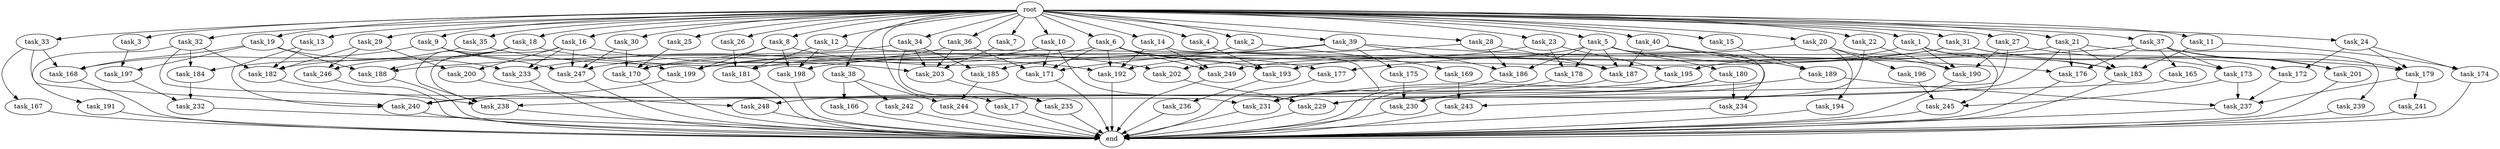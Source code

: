 digraph G {
  task_12 [size="2.048000"];
  task_199 [size="3728031612.928000"];
  task_36 [size="2.048000"];
  task_180 [size="154618822.656000"];
  task_19 [size="2.048000"];
  task_249 [size="2611340115.968000"];
  task_196 [size="154618822.656000"];
  root [size="0.000000"];
  task_10 [size="2.048000"];
  task_168 [size="2370821947.392000"];
  task_18 [size="2.048000"];
  task_1 [size="2.048000"];
  task_189 [size="704374636.544000"];
  task_183 [size="1597727834.112000"];
  task_4 [size="2.048000"];
  task_33 [size="2.048000"];
  task_235 [size="1546188226.560000"];
  task_234 [size="1872605741.056000"];
  task_8 [size="2.048000"];
  task_15 [size="2.048000"];
  task_5 [size="2.048000"];
  end [size="0.000000"];
  task_246 [size="2559800508.416000"];
  task_167 [size="841813590.016000"];
  task_14 [size="2.048000"];
  task_244 [size="2336462209.024000"];
  task_38 [size="2.048000"];
  task_241 [size="1717986918.400000"];
  task_16 [size="2.048000"];
  task_7 [size="2.048000"];
  task_242 [size="618475290.624000"];
  task_27 [size="2.048000"];
  task_203 [size="3865470566.400000"];
  task_26 [size="2.048000"];
  task_177 [size="1116691496.960000"];
  task_239 [size="68719476.736000"];
  task_193 [size="1391569403.904000"];
  task_176 [size="2061584302.080000"];
  task_30 [size="2.048000"];
  task_245 [size="2559800508.416000"];
  task_172 [size="3109556322.304000"];
  task_200 [size="1872605741.056000"];
  task_171 [size="3504693313.536000"];
  task_197 [size="704374636.544000"];
  task_165 [size="274877906.944000"];
  task_179 [size="3384434229.248000"];
  task_182 [size="4569845202.944000"];
  task_192 [size="2353642078.208000"];
  task_231 [size="2164663517.184000"];
  task_201 [size="1992864825.344000"];
  task_17 [size="2.048000"];
  task_169 [size="154618822.656000"];
  task_166 [size="618475290.624000"];
  task_31 [size="2.048000"];
  task_170 [size="2181843386.368000"];
  task_194 [size="154618822.656000"];
  task_2 [size="2.048000"];
  task_237 [size="2834678415.360000"];
  task_35 [size="2.048000"];
  task_3 [size="2.048000"];
  task_187 [size="1322849927.168000"];
  task_247 [size="3195455668.224000"];
  task_40 [size="2.048000"];
  task_230 [size="3539053051.904000"];
  task_181 [size="2405181685.760000"];
  task_232 [size="2233382993.920000"];
  task_184 [size="893353197.568000"];
  task_22 [size="2.048000"];
  task_191 [size="618475290.624000"];
  task_29 [size="2.048000"];
  task_198 [size="2834678415.360000"];
  task_21 [size="2.048000"];
  task_28 [size="2.048000"];
  task_229 [size="481036337.152000"];
  task_175 [size="1717986918.400000"];
  task_233 [size="1202590842.880000"];
  task_23 [size="2.048000"];
  task_190 [size="4363686772.736000"];
  task_25 [size="2.048000"];
  task_6 [size="2.048000"];
  task_32 [size="2.048000"];
  task_188 [size="2989297238.016000"];
  task_39 [size="2.048000"];
  task_20 [size="2.048000"];
  task_243 [size="1717986918.400000"];
  task_238 [size="2044404432.896000"];
  task_9 [size="2.048000"];
  task_37 [size="2.048000"];
  task_236 [size="154618822.656000"];
  task_248 [size="2336462209.024000"];
  task_195 [size="1717986918.400000"];
  task_185 [size="1546188226.560000"];
  task_186 [size="2147483648.000000"];
  task_34 [size="2.048000"];
  task_240 [size="5119601016.832000"];
  task_202 [size="309237645.312000"];
  task_173 [size="1992864825.344000"];
  task_174 [size="1666447310.848000"];
  task_178 [size="773094113.280000"];
  task_13 [size="2.048000"];
  task_24 [size="2.048000"];
  task_11 [size="2.048000"];

  task_12 -> task_198 [size="838860800.000000"];
  task_12 -> task_179 [size="838860800.000000"];
  task_12 -> task_181 [size="838860800.000000"];
  task_199 -> task_240 [size="838860800.000000"];
  task_36 -> task_247 [size="536870912.000000"];
  task_36 -> task_203 [size="536870912.000000"];
  task_36 -> task_171 [size="536870912.000000"];
  task_180 -> task_234 [size="838860800.000000"];
  task_180 -> task_230 [size="838860800.000000"];
  task_180 -> task_248 [size="838860800.000000"];
  task_19 -> task_197 [size="209715200.000000"];
  task_19 -> task_168 [size="209715200.000000"];
  task_19 -> task_233 [size="209715200.000000"];
  task_19 -> task_188 [size="209715200.000000"];
  task_249 -> end [size="1.000000"];
  task_196 -> task_245 [size="679477248.000000"];
  root -> task_12 [size="1.000000"];
  root -> task_35 [size="1.000000"];
  root -> task_14 [size="1.000000"];
  root -> task_36 [size="1.000000"];
  root -> task_37 [size="1.000000"];
  root -> task_6 [size="1.000000"];
  root -> task_32 [size="1.000000"];
  root -> task_38 [size="1.000000"];
  root -> task_19 [size="1.000000"];
  root -> task_13 [size="1.000000"];
  root -> task_20 [size="1.000000"];
  root -> task_16 [size="1.000000"];
  root -> task_9 [size="1.000000"];
  root -> task_31 [size="1.000000"];
  root -> task_10 [size="1.000000"];
  root -> task_1 [size="1.000000"];
  root -> task_18 [size="1.000000"];
  root -> task_5 [size="1.000000"];
  root -> task_2 [size="1.000000"];
  root -> task_4 [size="1.000000"];
  root -> task_27 [size="1.000000"];
  root -> task_11 [size="1.000000"];
  root -> task_23 [size="1.000000"];
  root -> task_3 [size="1.000000"];
  root -> task_26 [size="1.000000"];
  root -> task_7 [size="1.000000"];
  root -> task_40 [size="1.000000"];
  root -> task_34 [size="1.000000"];
  root -> task_17 [size="1.000000"];
  root -> task_33 [size="1.000000"];
  root -> task_15 [size="1.000000"];
  root -> task_22 [size="1.000000"];
  root -> task_29 [size="1.000000"];
  root -> task_8 [size="1.000000"];
  root -> task_30 [size="1.000000"];
  root -> task_39 [size="1.000000"];
  root -> task_25 [size="1.000000"];
  root -> task_24 [size="1.000000"];
  root -> task_21 [size="1.000000"];
  root -> task_28 [size="1.000000"];
  task_10 -> task_171 [size="33554432.000000"];
  task_10 -> task_229 [size="33554432.000000"];
  task_10 -> task_181 [size="33554432.000000"];
  task_10 -> task_199 [size="33554432.000000"];
  task_168 -> end [size="1.000000"];
  task_18 -> task_246 [size="411041792.000000"];
  task_18 -> task_192 [size="411041792.000000"];
  task_18 -> task_238 [size="411041792.000000"];
  task_18 -> task_188 [size="411041792.000000"];
  task_1 -> task_183 [size="536870912.000000"];
  task_1 -> task_190 [size="536870912.000000"];
  task_1 -> task_195 [size="536870912.000000"];
  task_1 -> task_245 [size="536870912.000000"];
  task_189 -> task_231 [size="209715200.000000"];
  task_189 -> task_237 [size="209715200.000000"];
  task_183 -> end [size="1.000000"];
  task_4 -> task_193 [size="301989888.000000"];
  task_33 -> task_240 [size="411041792.000000"];
  task_33 -> task_168 [size="411041792.000000"];
  task_33 -> task_167 [size="411041792.000000"];
  task_235 -> end [size="1.000000"];
  task_234 -> end [size="1.000000"];
  task_8 -> task_170 [size="411041792.000000"];
  task_8 -> task_177 [size="411041792.000000"];
  task_8 -> task_198 [size="411041792.000000"];
  task_8 -> task_199 [size="411041792.000000"];
  task_15 -> task_189 [size="209715200.000000"];
  task_5 -> task_183 [size="75497472.000000"];
  task_5 -> task_180 [size="75497472.000000"];
  task_5 -> task_234 [size="75497472.000000"];
  task_5 -> task_186 [size="75497472.000000"];
  task_5 -> task_178 [size="75497472.000000"];
  task_5 -> task_187 [size="75497472.000000"];
  task_5 -> task_193 [size="75497472.000000"];
  task_246 -> end [size="1.000000"];
  task_167 -> end [size="1.000000"];
  task_14 -> task_249 [size="134217728.000000"];
  task_14 -> task_192 [size="134217728.000000"];
  task_14 -> task_231 [size="134217728.000000"];
  task_244 -> end [size="1.000000"];
  task_38 -> task_244 [size="301989888.000000"];
  task_38 -> task_166 [size="301989888.000000"];
  task_38 -> task_242 [size="301989888.000000"];
  task_241 -> end [size="1.000000"];
  task_16 -> task_247 [size="75497472.000000"];
  task_16 -> task_202 [size="75497472.000000"];
  task_16 -> task_233 [size="75497472.000000"];
  task_16 -> task_200 [size="75497472.000000"];
  task_16 -> task_238 [size="75497472.000000"];
  task_7 -> task_203 [size="536870912.000000"];
  task_242 -> end [size="1.000000"];
  task_27 -> task_201 [size="838860800.000000"];
  task_27 -> task_190 [size="838860800.000000"];
  task_27 -> task_240 [size="838860800.000000"];
  task_203 -> task_235 [size="75497472.000000"];
  task_26 -> task_181 [size="301989888.000000"];
  task_177 -> end [size="1.000000"];
  task_239 -> end [size="1.000000"];
  task_193 -> task_236 [size="75497472.000000"];
  task_176 -> end [size="1.000000"];
  task_30 -> task_170 [size="411041792.000000"];
  task_30 -> task_247 [size="411041792.000000"];
  task_245 -> end [size="1.000000"];
  task_172 -> task_237 [size="301989888.000000"];
  task_200 -> task_248 [size="301989888.000000"];
  task_171 -> end [size="1.000000"];
  task_197 -> task_232 [size="679477248.000000"];
  task_165 -> task_243 [size="536870912.000000"];
  task_179 -> task_241 [size="838860800.000000"];
  task_179 -> task_237 [size="838860800.000000"];
  task_182 -> task_238 [size="209715200.000000"];
  task_192 -> end [size="1.000000"];
  task_231 -> end [size="1.000000"];
  task_201 -> end [size="1.000000"];
  task_17 -> end [size="1.000000"];
  task_169 -> task_243 [size="301989888.000000"];
  task_166 -> end [size="1.000000"];
  task_31 -> task_172 [size="838860800.000000"];
  task_31 -> task_173 [size="838860800.000000"];
  task_31 -> task_199 [size="838860800.000000"];
  task_31 -> task_249 [size="838860800.000000"];
  task_170 -> end [size="1.000000"];
  task_194 -> end [size="1.000000"];
  task_2 -> task_169 [size="75497472.000000"];
  task_2 -> task_185 [size="75497472.000000"];
  task_237 -> end [size="1.000000"];
  task_35 -> task_184 [size="134217728.000000"];
  task_35 -> task_203 [size="134217728.000000"];
  task_3 -> task_197 [size="134217728.000000"];
  task_187 -> end [size="1.000000"];
  task_247 -> end [size="1.000000"];
  task_40 -> task_187 [size="134217728.000000"];
  task_40 -> task_229 [size="134217728.000000"];
  task_40 -> task_189 [size="134217728.000000"];
  task_230 -> end [size="1.000000"];
  task_181 -> end [size="1.000000"];
  task_232 -> end [size="1.000000"];
  task_184 -> task_232 [size="411041792.000000"];
  task_22 -> task_190 [size="679477248.000000"];
  task_22 -> task_230 [size="679477248.000000"];
  task_191 -> end [size="1.000000"];
  task_29 -> task_182 [size="838860800.000000"];
  task_29 -> task_246 [size="838860800.000000"];
  task_29 -> task_200 [size="838860800.000000"];
  task_198 -> end [size="1.000000"];
  task_21 -> task_170 [size="33554432.000000"];
  task_21 -> task_183 [size="33554432.000000"];
  task_21 -> task_239 [size="33554432.000000"];
  task_21 -> task_176 [size="33554432.000000"];
  task_21 -> task_229 [size="33554432.000000"];
  task_28 -> task_187 [size="134217728.000000"];
  task_28 -> task_198 [size="134217728.000000"];
  task_28 -> task_186 [size="134217728.000000"];
  task_229 -> end [size="1.000000"];
  task_175 -> task_230 [size="209715200.000000"];
  task_233 -> end [size="1.000000"];
  task_23 -> task_192 [size="301989888.000000"];
  task_23 -> task_195 [size="301989888.000000"];
  task_23 -> task_178 [size="301989888.000000"];
  task_190 -> end [size="1.000000"];
  task_25 -> task_170 [size="209715200.000000"];
  task_6 -> task_249 [size="301989888.000000"];
  task_6 -> task_193 [size="301989888.000000"];
  task_6 -> task_233 [size="301989888.000000"];
  task_6 -> task_187 [size="301989888.000000"];
  task_6 -> task_192 [size="301989888.000000"];
  task_6 -> task_171 [size="301989888.000000"];
  task_32 -> task_182 [size="301989888.000000"];
  task_32 -> task_184 [size="301989888.000000"];
  task_32 -> task_191 [size="301989888.000000"];
  task_32 -> task_231 [size="301989888.000000"];
  task_188 -> end [size="1.000000"];
  task_39 -> task_171 [size="838860800.000000"];
  task_39 -> task_175 [size="838860800.000000"];
  task_39 -> task_188 [size="838860800.000000"];
  task_39 -> task_186 [size="838860800.000000"];
  task_39 -> task_176 [size="838860800.000000"];
  task_20 -> task_190 [size="75497472.000000"];
  task_20 -> task_196 [size="75497472.000000"];
  task_20 -> task_202 [size="75497472.000000"];
  task_20 -> task_194 [size="75497472.000000"];
  task_243 -> end [size="1.000000"];
  task_238 -> end [size="1.000000"];
  task_9 -> task_247 [size="536870912.000000"];
  task_9 -> task_168 [size="536870912.000000"];
  task_9 -> task_199 [size="536870912.000000"];
  task_37 -> task_201 [size="134217728.000000"];
  task_37 -> task_165 [size="134217728.000000"];
  task_37 -> task_173 [size="134217728.000000"];
  task_37 -> task_176 [size="134217728.000000"];
  task_37 -> task_179 [size="134217728.000000"];
  task_37 -> task_177 [size="134217728.000000"];
  task_236 -> end [size="1.000000"];
  task_248 -> end [size="1.000000"];
  task_195 -> task_238 [size="301989888.000000"];
  task_185 -> task_244 [size="838860800.000000"];
  task_186 -> end [size="1.000000"];
  task_34 -> task_182 [size="679477248.000000"];
  task_34 -> task_203 [size="679477248.000000"];
  task_34 -> task_185 [size="679477248.000000"];
  task_34 -> task_235 [size="679477248.000000"];
  task_240 -> end [size="1.000000"];
  task_202 -> task_229 [size="33554432.000000"];
  task_173 -> task_245 [size="33554432.000000"];
  task_173 -> task_237 [size="33554432.000000"];
  task_174 -> end [size="1.000000"];
  task_178 -> task_231 [size="411041792.000000"];
  task_13 -> task_182 [size="411041792.000000"];
  task_13 -> task_240 [size="411041792.000000"];
  task_24 -> task_172 [size="679477248.000000"];
  task_24 -> task_174 [size="679477248.000000"];
  task_24 -> task_179 [size="679477248.000000"];
  task_11 -> task_183 [size="134217728.000000"];
  task_11 -> task_174 [size="134217728.000000"];
}
